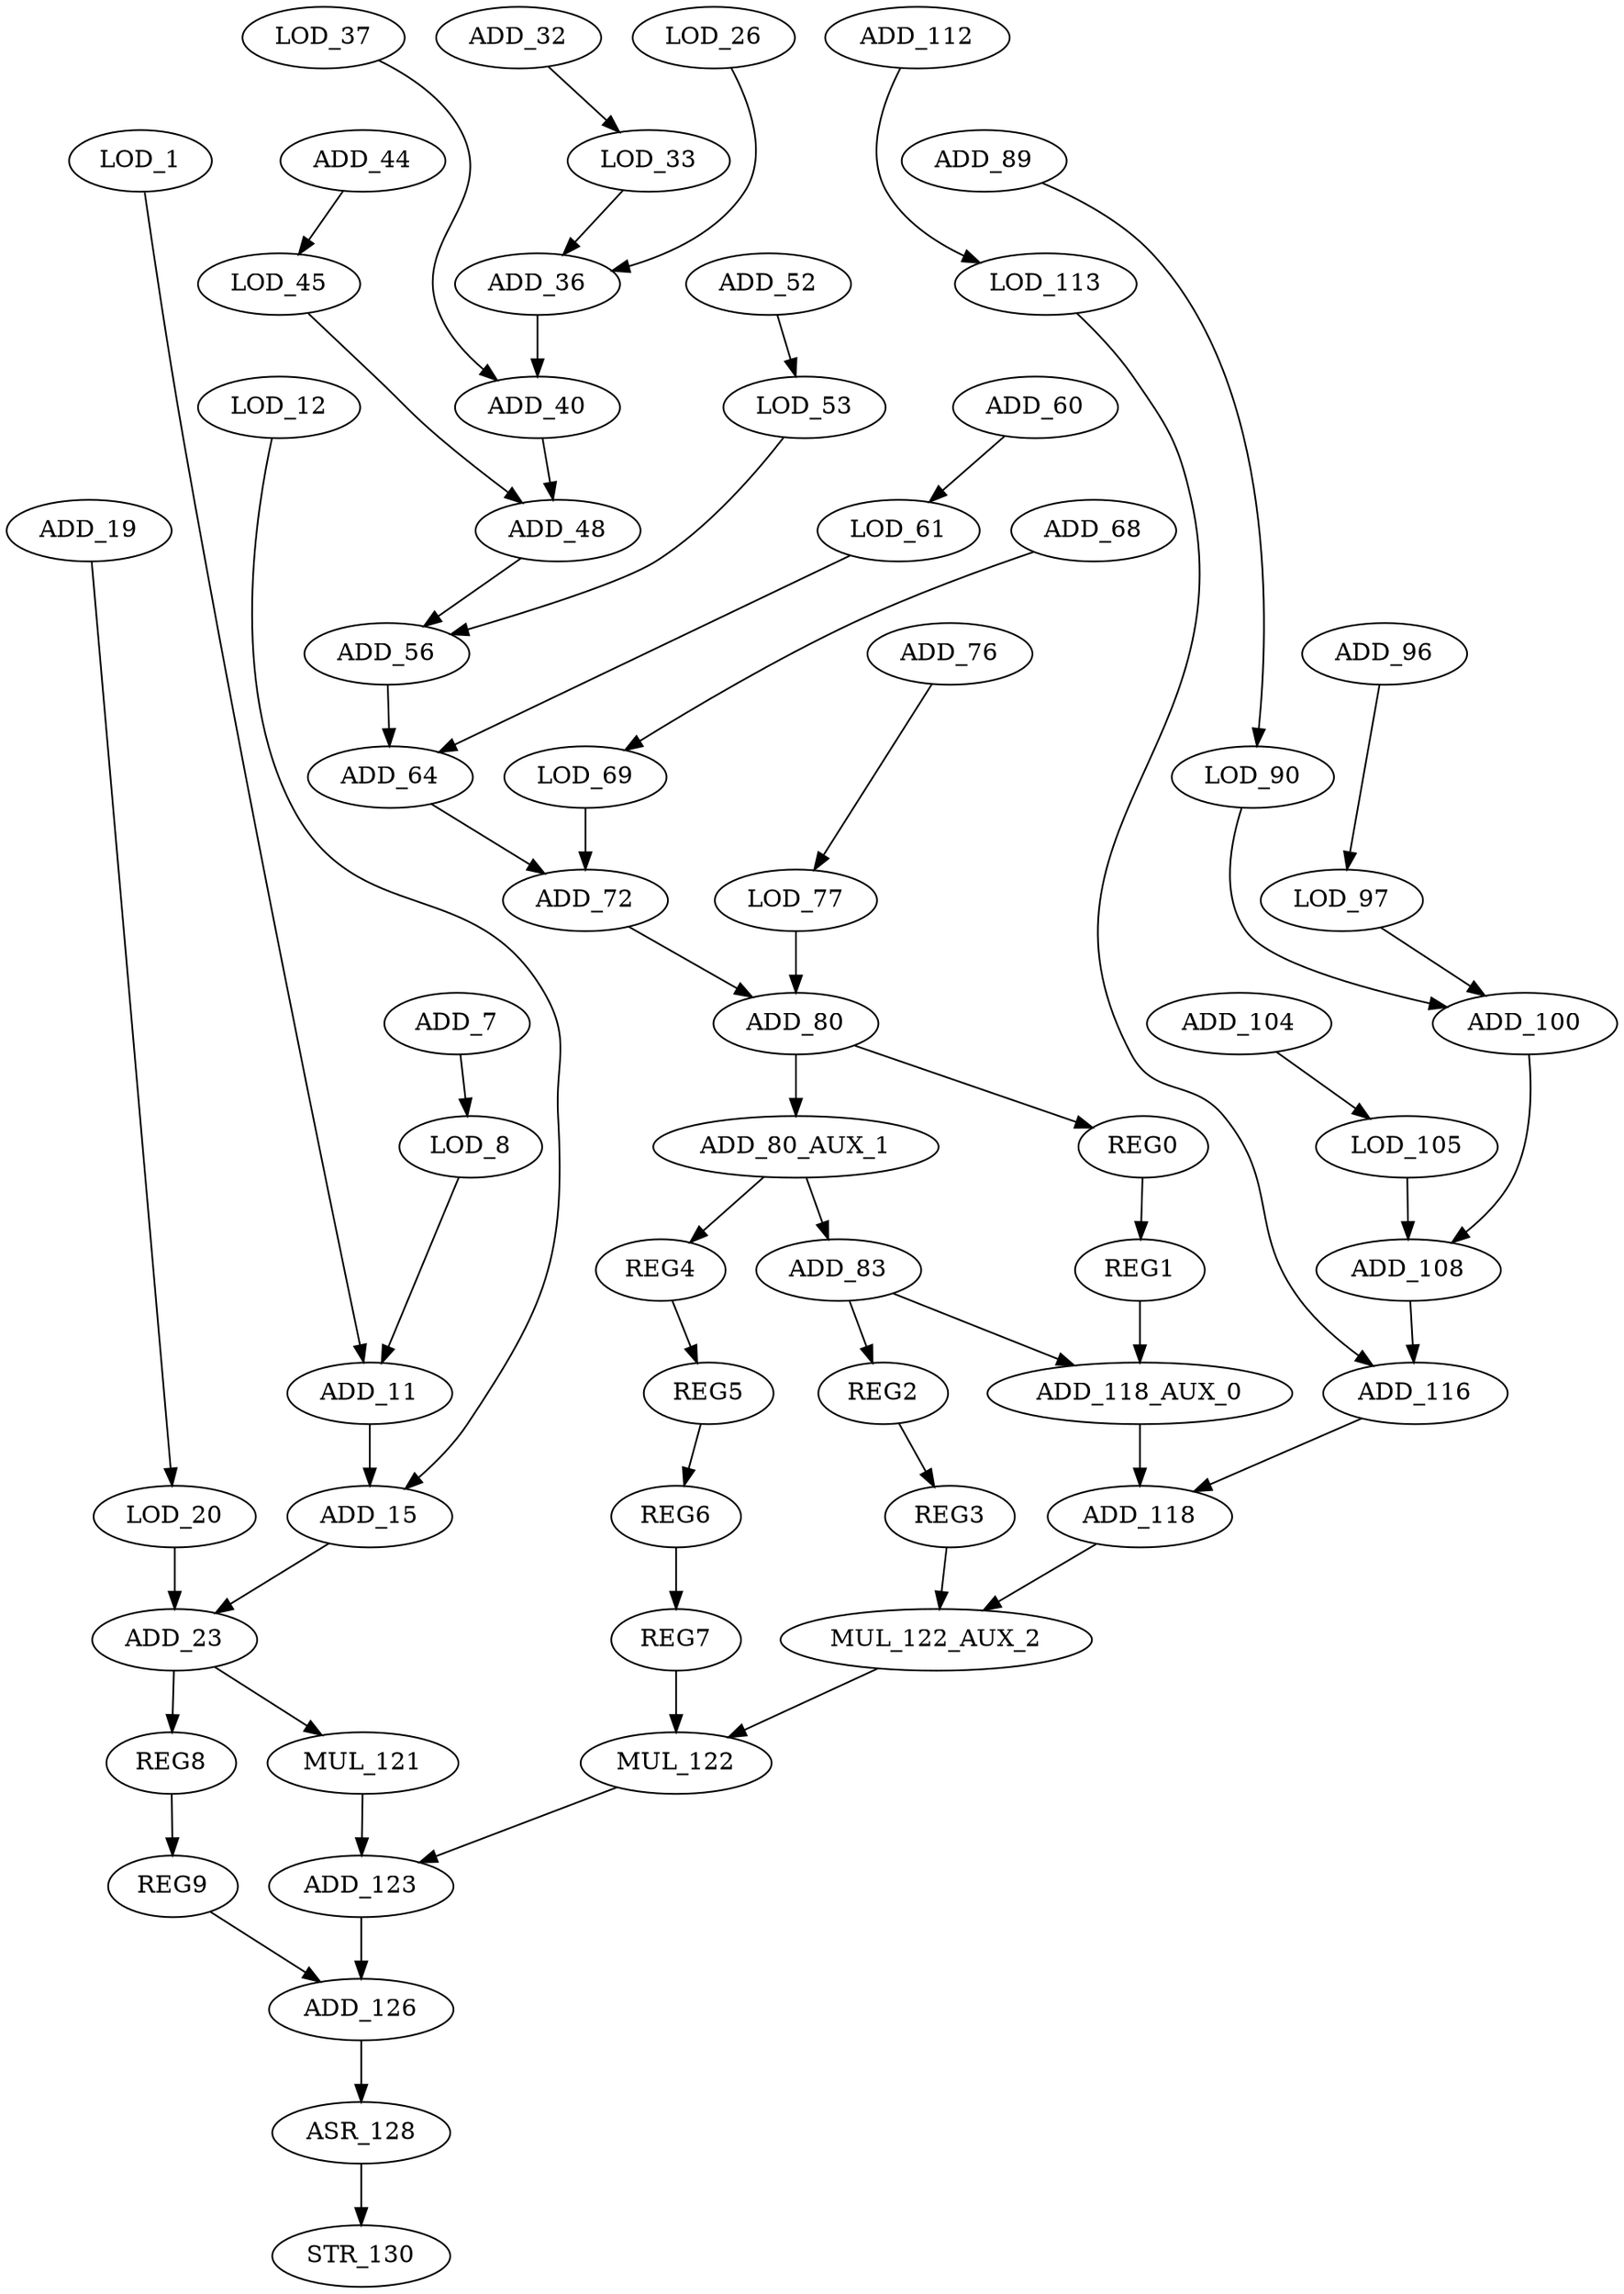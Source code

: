 digraph G {
    LOD_33;
    ADD_36;
    LOD_12;
    ADD_15;
    LOD_37;
    ADD_40;
    ADD_68;
    LOD_69;
    MUL_121;
    ADD_123;
    LOD_90;
    ADD_100;
    ADD_23;
    REG8;
    ADD_118;
    MUL_122_AUX_2;
    LOD_61;
    ADD_64;
    ADD_83;
    ADD_118_AUX_0;
    REG2;
    ADD_19;
    LOD_20;
    ADD_72;
    ADD_80;
    ADD_89;
    ADD_104;
    LOD_105;
    ASR_128;
    STR_130;
    ADD_80_AUX_1;
    REG4;
    ADD_60;
    LOD_1;
    ADD_11;
    ADD_7;
    LOD_8;
    ADD_48;
    ADD_108;
    LOD_26;
    ADD_116;
    ADD_96;
    LOD_97;
    MUL_122;
    LOD_53;
    ADD_56;
    LOD_45;
    ADD_44;
    ADD_52;
    LOD_113;
    ADD_126;
    ADD_32;
    LOD_77;
    REG0;
    ADD_112;
    ADD_76;
    REG5;
    REG6;
    REG7;
    REG3;
    REG9;
    REG1;
    LOD_33 -> ADD_36 [weight=0];
    ADD_36 -> ADD_40 [weight=0];
    LOD_12 -> ADD_15 [weight=0];
    ADD_15 -> ADD_23 [weight=1];
    LOD_37 -> ADD_40 [weight=0];
    ADD_40 -> ADD_48 [weight=0];
    ADD_68 -> LOD_69 [weight=0];
    LOD_69 -> ADD_72 [weight=1];
    MUL_121 -> ADD_123 [weight=0];
    ADD_123 -> ADD_126 [weight=2];
    LOD_90 -> ADD_100 [weight=0];
    ADD_100 -> ADD_108 [weight=0];
    ADD_23 -> MUL_121 [weight=0];
    ADD_23 -> REG8 [weight=0];
    REG8 -> REG9 [weight=0];
    ADD_118 -> MUL_122_AUX_2 [weight=0];
    MUL_122_AUX_2 -> MUL_122 [weight=0];
    LOD_61 -> ADD_64 [weight=0];
    ADD_64 -> ADD_72 [weight=0];
    ADD_83 -> ADD_118_AUX_0 [weight=0];
    ADD_83 -> REG2 [weight=0];
    ADD_118_AUX_0 -> ADD_118 [weight=0];
    REG2 -> REG3 [weight=0];
    ADD_19 -> LOD_20 [weight=0];
    LOD_20 -> ADD_23 [weight=3];
    ADD_72 -> ADD_80 [weight=0];
    ADD_80 -> ADD_80_AUX_1 [weight=1];
    ADD_80 -> REG0 [weight=0];
    ADD_89 -> LOD_90 [weight=0];
    ADD_104 -> LOD_105 [weight=0];
    LOD_105 -> ADD_108 [weight=0];
    ASR_128 -> STR_130 [weight=0];
    ADD_80_AUX_1 -> ADD_83 [weight=0];
    ADD_80_AUX_1 -> REG4 [weight=0];
    REG4 -> REG5 [weight=0];
    ADD_60 -> LOD_61 [weight=0];
    LOD_1 -> ADD_11 [weight=0];
    ADD_11 -> ADD_15 [weight=1];
    ADD_7 -> LOD_8 [weight=0];
    LOD_8 -> ADD_11 [weight=0];
    ADD_48 -> ADD_56 [weight=0];
    ADD_108 -> ADD_116 [weight=0];
    LOD_26 -> ADD_36 [weight=0];
    ADD_116 -> ADD_118 [weight=0];
    ADD_96 -> LOD_97 [weight=0];
    LOD_97 -> ADD_100 [weight=0];
    MUL_122 -> ADD_123 [weight=0];
    LOD_53 -> ADD_56 [weight=0];
    ADD_56 -> ADD_64 [weight=0];
    LOD_45 -> ADD_48 [weight=0];
    ADD_44 -> LOD_45 [weight=0];
    ADD_52 -> LOD_53 [weight=0];
    LOD_113 -> ADD_116 [weight=0];
    ADD_126 -> ASR_128 [weight=0];
    ADD_32 -> LOD_33 [weight=0];
    LOD_77 -> ADD_80 [weight=2];
    REG0 -> REG1 [weight=0];
    ADD_112 -> LOD_113 [weight=0];
    ADD_76 -> LOD_77 [weight=0];
    REG5 -> REG6 [weight=0];
    REG6 -> REG7 [weight=3];
    REG7 -> MUL_122 [weight=3];
    REG3 -> MUL_122_AUX_2 [weight=0];
    REG9 -> ADD_126 [weight=0];
    REG1 -> ADD_118_AUX_0 [weight=3];
}
